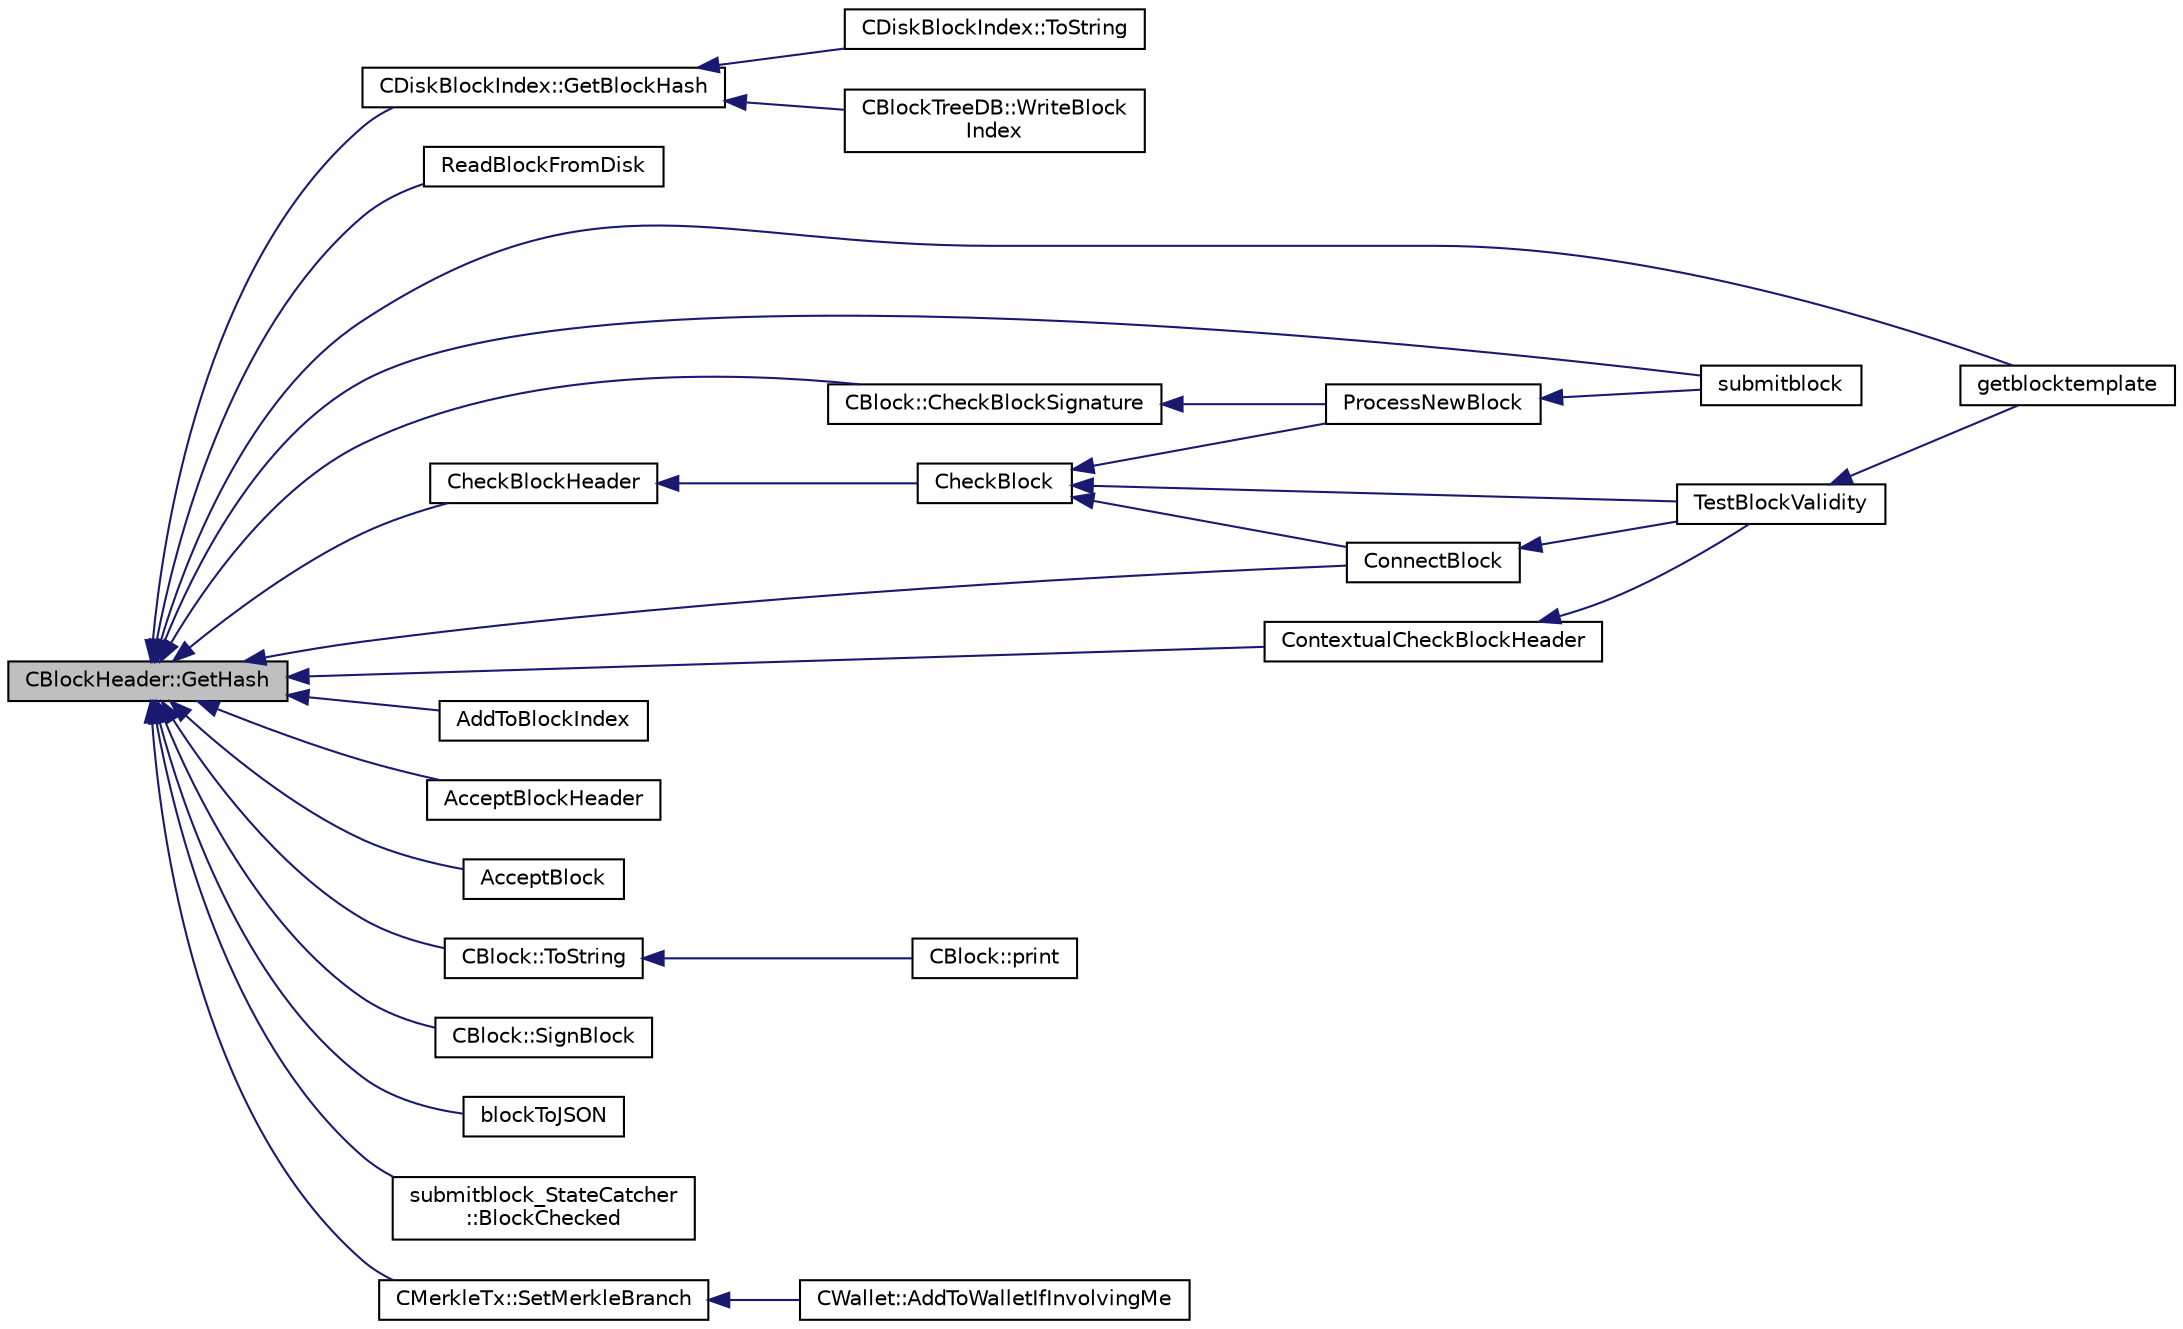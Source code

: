 digraph "CBlockHeader::GetHash"
{
  edge [fontname="Helvetica",fontsize="10",labelfontname="Helvetica",labelfontsize="10"];
  node [fontname="Helvetica",fontsize="10",shape=record];
  rankdir="LR";
  Node14 [label="CBlockHeader::GetHash",height=0.2,width=0.4,color="black", fillcolor="grey75", style="filled", fontcolor="black"];
  Node14 -> Node15 [dir="back",color="midnightblue",fontsize="10",style="solid",fontname="Helvetica"];
  Node15 [label="CDiskBlockIndex::GetBlockHash",height=0.2,width=0.4,color="black", fillcolor="white", style="filled",URL="$class_c_disk_block_index.html#acc607a9082c558d7301077631b66122b"];
  Node15 -> Node16 [dir="back",color="midnightblue",fontsize="10",style="solid",fontname="Helvetica"];
  Node16 [label="CDiskBlockIndex::ToString",height=0.2,width=0.4,color="black", fillcolor="white", style="filled",URL="$class_c_disk_block_index.html#a347eafa0667f8641f73062b48c217d61"];
  Node15 -> Node17 [dir="back",color="midnightblue",fontsize="10",style="solid",fontname="Helvetica"];
  Node17 [label="CBlockTreeDB::WriteBlock\lIndex",height=0.2,width=0.4,color="black", fillcolor="white", style="filled",URL="$class_c_block_tree_d_b.html#a608a04a08445d95e477cb66889c679d0"];
  Node14 -> Node18 [dir="back",color="midnightblue",fontsize="10",style="solid",fontname="Helvetica"];
  Node18 [label="ReadBlockFromDisk",height=0.2,width=0.4,color="black", fillcolor="white", style="filled",URL="$main_8h.html#a445ff051f3b0038c0b19b7e1156c9f95"];
  Node14 -> Node19 [dir="back",color="midnightblue",fontsize="10",style="solid",fontname="Helvetica"];
  Node19 [label="ConnectBlock",height=0.2,width=0.4,color="black", fillcolor="white", style="filled",URL="$main_8h.html#ad4ce8957600f6ee11bbf095226a8e83e",tooltip="Apply the effects of this block (with given index) on the UTXO set represented by coins..."];
  Node19 -> Node20 [dir="back",color="midnightblue",fontsize="10",style="solid",fontname="Helvetica"];
  Node20 [label="TestBlockValidity",height=0.2,width=0.4,color="black", fillcolor="white", style="filled",URL="$main_8h.html#aa778166224b25355c113d1706df12ffd",tooltip="Check a block is completely valid from start to finish (only works on top of our current best block..."];
  Node20 -> Node21 [dir="back",color="midnightblue",fontsize="10",style="solid",fontname="Helvetica"];
  Node21 [label="getblocktemplate",height=0.2,width=0.4,color="black", fillcolor="white", style="filled",URL="$rpcmining_8cpp.html#a27347eecedd59156c914fcb5ce488f9a"];
  Node14 -> Node22 [dir="back",color="midnightblue",fontsize="10",style="solid",fontname="Helvetica"];
  Node22 [label="AddToBlockIndex",height=0.2,width=0.4,color="black", fillcolor="white", style="filled",URL="$main_8cpp.html#acfdf6cde860f1f415882d69a562c40ee"];
  Node14 -> Node23 [dir="back",color="midnightblue",fontsize="10",style="solid",fontname="Helvetica"];
  Node23 [label="CheckBlockHeader",height=0.2,width=0.4,color="black", fillcolor="white", style="filled",URL="$main_8h.html#a59e2328b990efdf325ec666bc3e64f8a",tooltip="Context-independent validity checks. "];
  Node23 -> Node24 [dir="back",color="midnightblue",fontsize="10",style="solid",fontname="Helvetica"];
  Node24 [label="CheckBlock",height=0.2,width=0.4,color="black", fillcolor="white", style="filled",URL="$main_8h.html#a0ecc00a8d80db90cbc17c7cbc9236901"];
  Node24 -> Node19 [dir="back",color="midnightblue",fontsize="10",style="solid",fontname="Helvetica"];
  Node24 -> Node25 [dir="back",color="midnightblue",fontsize="10",style="solid",fontname="Helvetica"];
  Node25 [label="ProcessNewBlock",height=0.2,width=0.4,color="black", fillcolor="white", style="filled",URL="$main_8h.html#abb32e71aca0c6a769d419194ada13851",tooltip="Process an incoming block. "];
  Node25 -> Node26 [dir="back",color="midnightblue",fontsize="10",style="solid",fontname="Helvetica"];
  Node26 [label="submitblock",height=0.2,width=0.4,color="black", fillcolor="white", style="filled",URL="$rpcmining_8cpp.html#a6fc1aa077add8cb1c74207056616134d"];
  Node24 -> Node20 [dir="back",color="midnightblue",fontsize="10",style="solid",fontname="Helvetica"];
  Node14 -> Node27 [dir="back",color="midnightblue",fontsize="10",style="solid",fontname="Helvetica"];
  Node27 [label="ContextualCheckBlockHeader",height=0.2,width=0.4,color="black", fillcolor="white", style="filled",URL="$main_8h.html#a0a37117b7eeff320e9b274af636703df",tooltip="Context-dependent validity checks. "];
  Node27 -> Node20 [dir="back",color="midnightblue",fontsize="10",style="solid",fontname="Helvetica"];
  Node14 -> Node28 [dir="back",color="midnightblue",fontsize="10",style="solid",fontname="Helvetica"];
  Node28 [label="AcceptBlockHeader",height=0.2,width=0.4,color="black", fillcolor="white", style="filled",URL="$main_8cpp.html#a9d6fdfd379dc523c0cdde6305f6569b0"];
  Node14 -> Node29 [dir="back",color="midnightblue",fontsize="10",style="solid",fontname="Helvetica"];
  Node29 [label="AcceptBlock",height=0.2,width=0.4,color="black", fillcolor="white", style="filled",URL="$main_8h.html#a3bc38c5110e8f333cda5b88aa55ff59f",tooltip="Store block on disk. "];
  Node14 -> Node30 [dir="back",color="midnightblue",fontsize="10",style="solid",fontname="Helvetica"];
  Node30 [label="CBlock::ToString",height=0.2,width=0.4,color="black", fillcolor="white", style="filled",URL="$class_c_block.html#a0e8a98f10831c00ae76b3a831c4804e5"];
  Node30 -> Node31 [dir="back",color="midnightblue",fontsize="10",style="solid",fontname="Helvetica"];
  Node31 [label="CBlock::print",height=0.2,width=0.4,color="black", fillcolor="white", style="filled",URL="$class_c_block.html#a0507a658d82d5e4ec55d550460e06ff9"];
  Node14 -> Node32 [dir="back",color="midnightblue",fontsize="10",style="solid",fontname="Helvetica"];
  Node32 [label="CBlock::SignBlock",height=0.2,width=0.4,color="black", fillcolor="white", style="filled",URL="$class_c_block.html#a9bb6e84becb89ae53a2251d28732420c"];
  Node14 -> Node33 [dir="back",color="midnightblue",fontsize="10",style="solid",fontname="Helvetica"];
  Node33 [label="CBlock::CheckBlockSignature",height=0.2,width=0.4,color="black", fillcolor="white", style="filled",URL="$class_c_block.html#a2ff0deeda85c23cde1a78365d6fc6c2c"];
  Node33 -> Node25 [dir="back",color="midnightblue",fontsize="10",style="solid",fontname="Helvetica"];
  Node14 -> Node34 [dir="back",color="midnightblue",fontsize="10",style="solid",fontname="Helvetica"];
  Node34 [label="blockToJSON",height=0.2,width=0.4,color="black", fillcolor="white", style="filled",URL="$rpcblockchain_8cpp.html#aa6f8ec37fdab49f359425ed095b99a2b"];
  Node14 -> Node21 [dir="back",color="midnightblue",fontsize="10",style="solid",fontname="Helvetica"];
  Node14 -> Node35 [dir="back",color="midnightblue",fontsize="10",style="solid",fontname="Helvetica"];
  Node35 [label="submitblock_StateCatcher\l::BlockChecked",height=0.2,width=0.4,color="black", fillcolor="white", style="filled",URL="$classsubmitblock___state_catcher.html#a7c7174ac1a54c80c572b115114aa2ee6"];
  Node14 -> Node26 [dir="back",color="midnightblue",fontsize="10",style="solid",fontname="Helvetica"];
  Node14 -> Node36 [dir="back",color="midnightblue",fontsize="10",style="solid",fontname="Helvetica"];
  Node36 [label="CMerkleTx::SetMerkleBranch",height=0.2,width=0.4,color="black", fillcolor="white", style="filled",URL="$class_c_merkle_tx.html#a538ba1b6faedbb447cb45ac7019b6f47"];
  Node36 -> Node37 [dir="back",color="midnightblue",fontsize="10",style="solid",fontname="Helvetica"];
  Node37 [label="CWallet::AddToWalletIfInvolvingMe",height=0.2,width=0.4,color="black", fillcolor="white", style="filled",URL="$group__map_wallet.html#ga487f7cba517d37d24e5fa422711574d9",tooltip="Add a transaction to the wallet, or update it. "];
}
